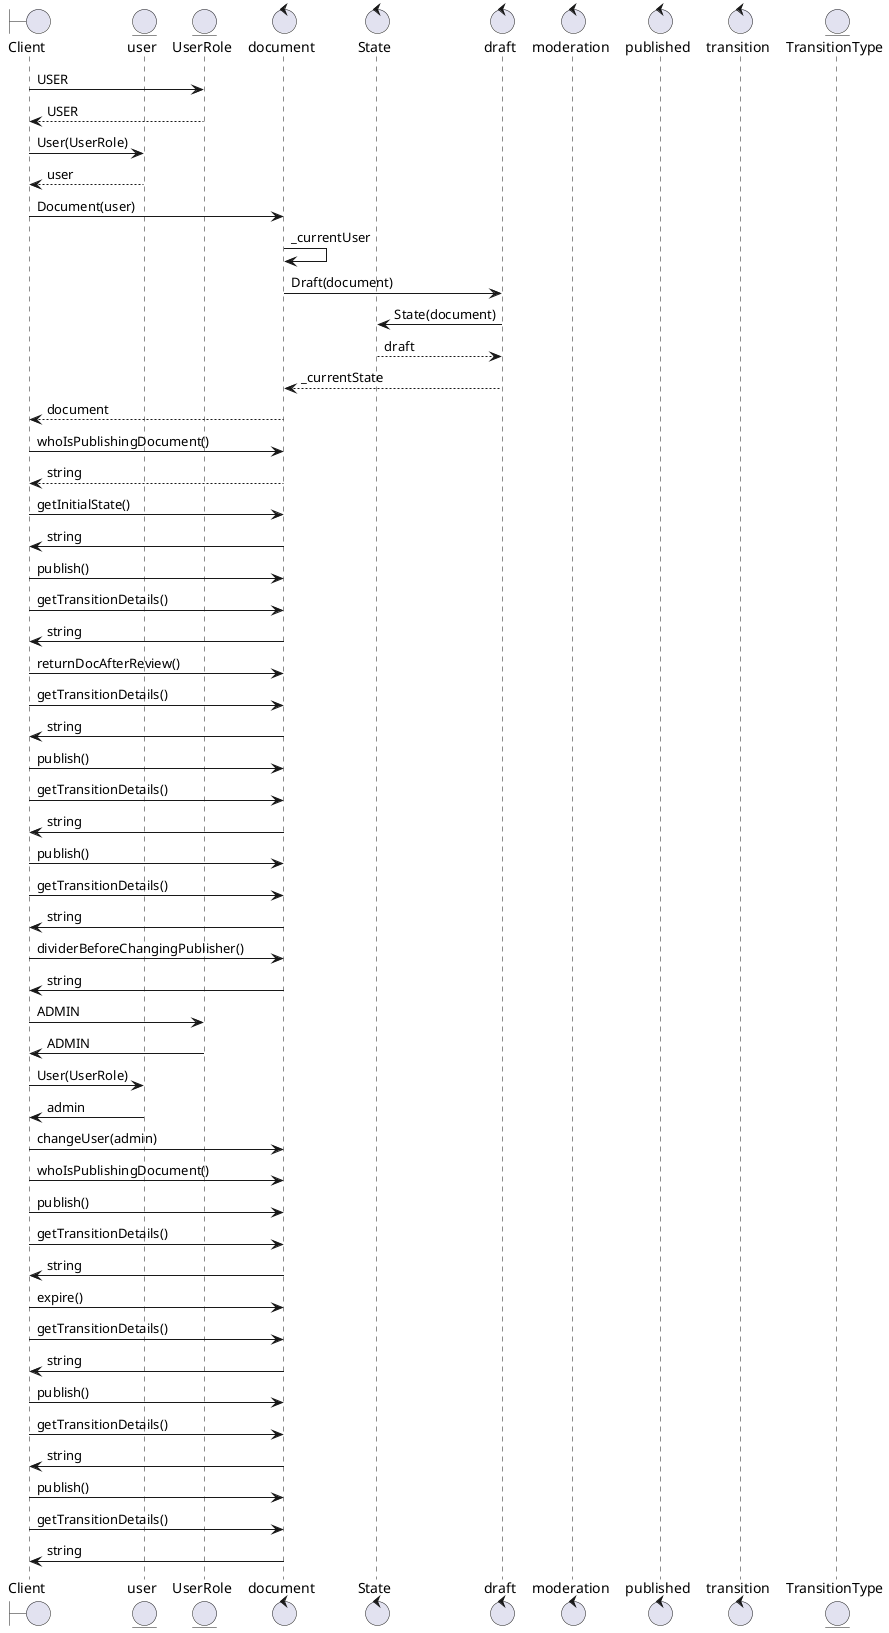 @startuml
'https://plantuml.com/sequence-diagram

'autonumber

boundary Client
entity user
entity UserRole
control document
control State
control draft
control moderation
control published
control transition
entity TransitionType

Client -> UserRole : USER
UserRole --> Client : USER
Client -> user : User(UserRole)
user --> Client : user

Client -> document : Document(user)
document -> document : _currentUser
document -> draft : Draft(document)
draft -> State : State(document)
State --> draft : draft
draft --> document : _currentState
document --> Client : document

Client -> document : whoIsPublishingDocument()
document --> Client : string

Client -> document : getInitialState()
document -> Client : string

Client -> document : publish()
Client -> document : getTransitionDetails()
document -> Client : string

Client -> document : returnDocAfterReview()
Client -> document : getTransitionDetails()
document -> Client : string

Client -> document : publish()
Client -> document : getTransitionDetails()
document -> Client : string

Client -> document : publish()
Client -> document : getTransitionDetails()
document -> Client : string

Client -> document : dividerBeforeChangingPublisher()
document -> Client : string

Client -> UserRole : ADMIN
UserRole -> Client : ADMIN
Client -> user : User(UserRole)
user -> Client : admin

Client -> document : changeUser(admin)

Client -> document : whoIsPublishingDocument()

Client -> document : publish()
Client -> document : getTransitionDetails()
document -> Client : string

Client -> document : expire()
Client -> document : getTransitionDetails()
document -> Client : string

Client -> document : publish()
Client -> document : getTransitionDetails()
document -> Client : string

Client -> document : publish()
Client -> document : getTransitionDetails()
document -> Client : string

@enduml
